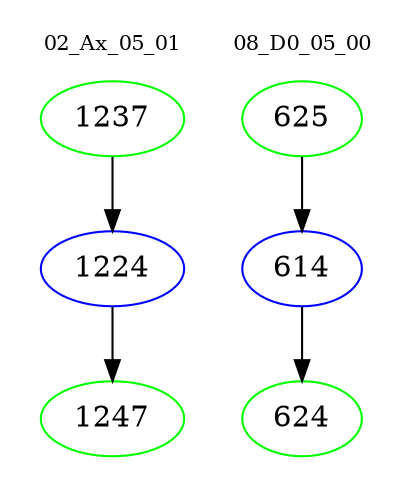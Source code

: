 digraph{
subgraph cluster_0 {
color = white
label = "02_Ax_05_01";
fontsize=10;
T0_1237 [label="1237", color="green"]
T0_1237 -> T0_1224 [color="black"]
T0_1224 [label="1224", color="blue"]
T0_1224 -> T0_1247 [color="black"]
T0_1247 [label="1247", color="green"]
}
subgraph cluster_1 {
color = white
label = "08_D0_05_00";
fontsize=10;
T1_625 [label="625", color="green"]
T1_625 -> T1_614 [color="black"]
T1_614 [label="614", color="blue"]
T1_614 -> T1_624 [color="black"]
T1_624 [label="624", color="green"]
}
}
